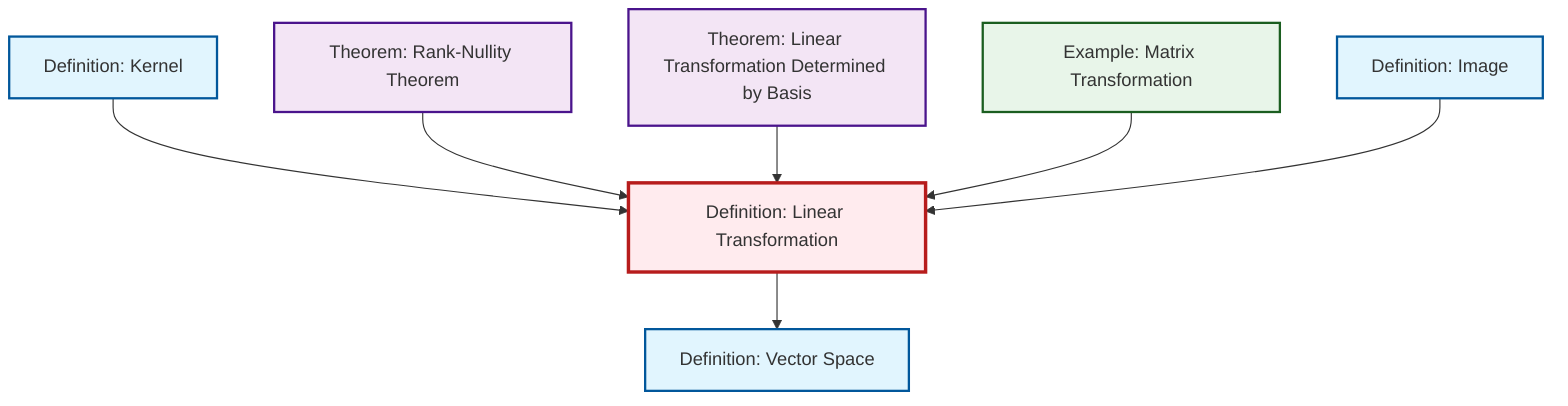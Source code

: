 graph TD
    classDef definition fill:#e1f5fe,stroke:#01579b,stroke-width:2px
    classDef theorem fill:#f3e5f5,stroke:#4a148c,stroke-width:2px
    classDef axiom fill:#fff3e0,stroke:#e65100,stroke-width:2px
    classDef example fill:#e8f5e9,stroke:#1b5e20,stroke-width:2px
    classDef current fill:#ffebee,stroke:#b71c1c,stroke-width:3px
    thm-linear-transformation-basis["Theorem: Linear Transformation Determined by Basis"]:::theorem
    def-image["Definition: Image"]:::definition
    def-kernel["Definition: Kernel"]:::definition
    def-linear-transformation["Definition: Linear Transformation"]:::definition
    def-vector-space["Definition: Vector Space"]:::definition
    ex-matrix-transformation["Example: Matrix Transformation"]:::example
    thm-rank-nullity["Theorem: Rank-Nullity Theorem"]:::theorem
    def-kernel --> def-linear-transformation
    thm-rank-nullity --> def-linear-transformation
    thm-linear-transformation-basis --> def-linear-transformation
    def-linear-transformation --> def-vector-space
    ex-matrix-transformation --> def-linear-transformation
    def-image --> def-linear-transformation
    class def-linear-transformation current